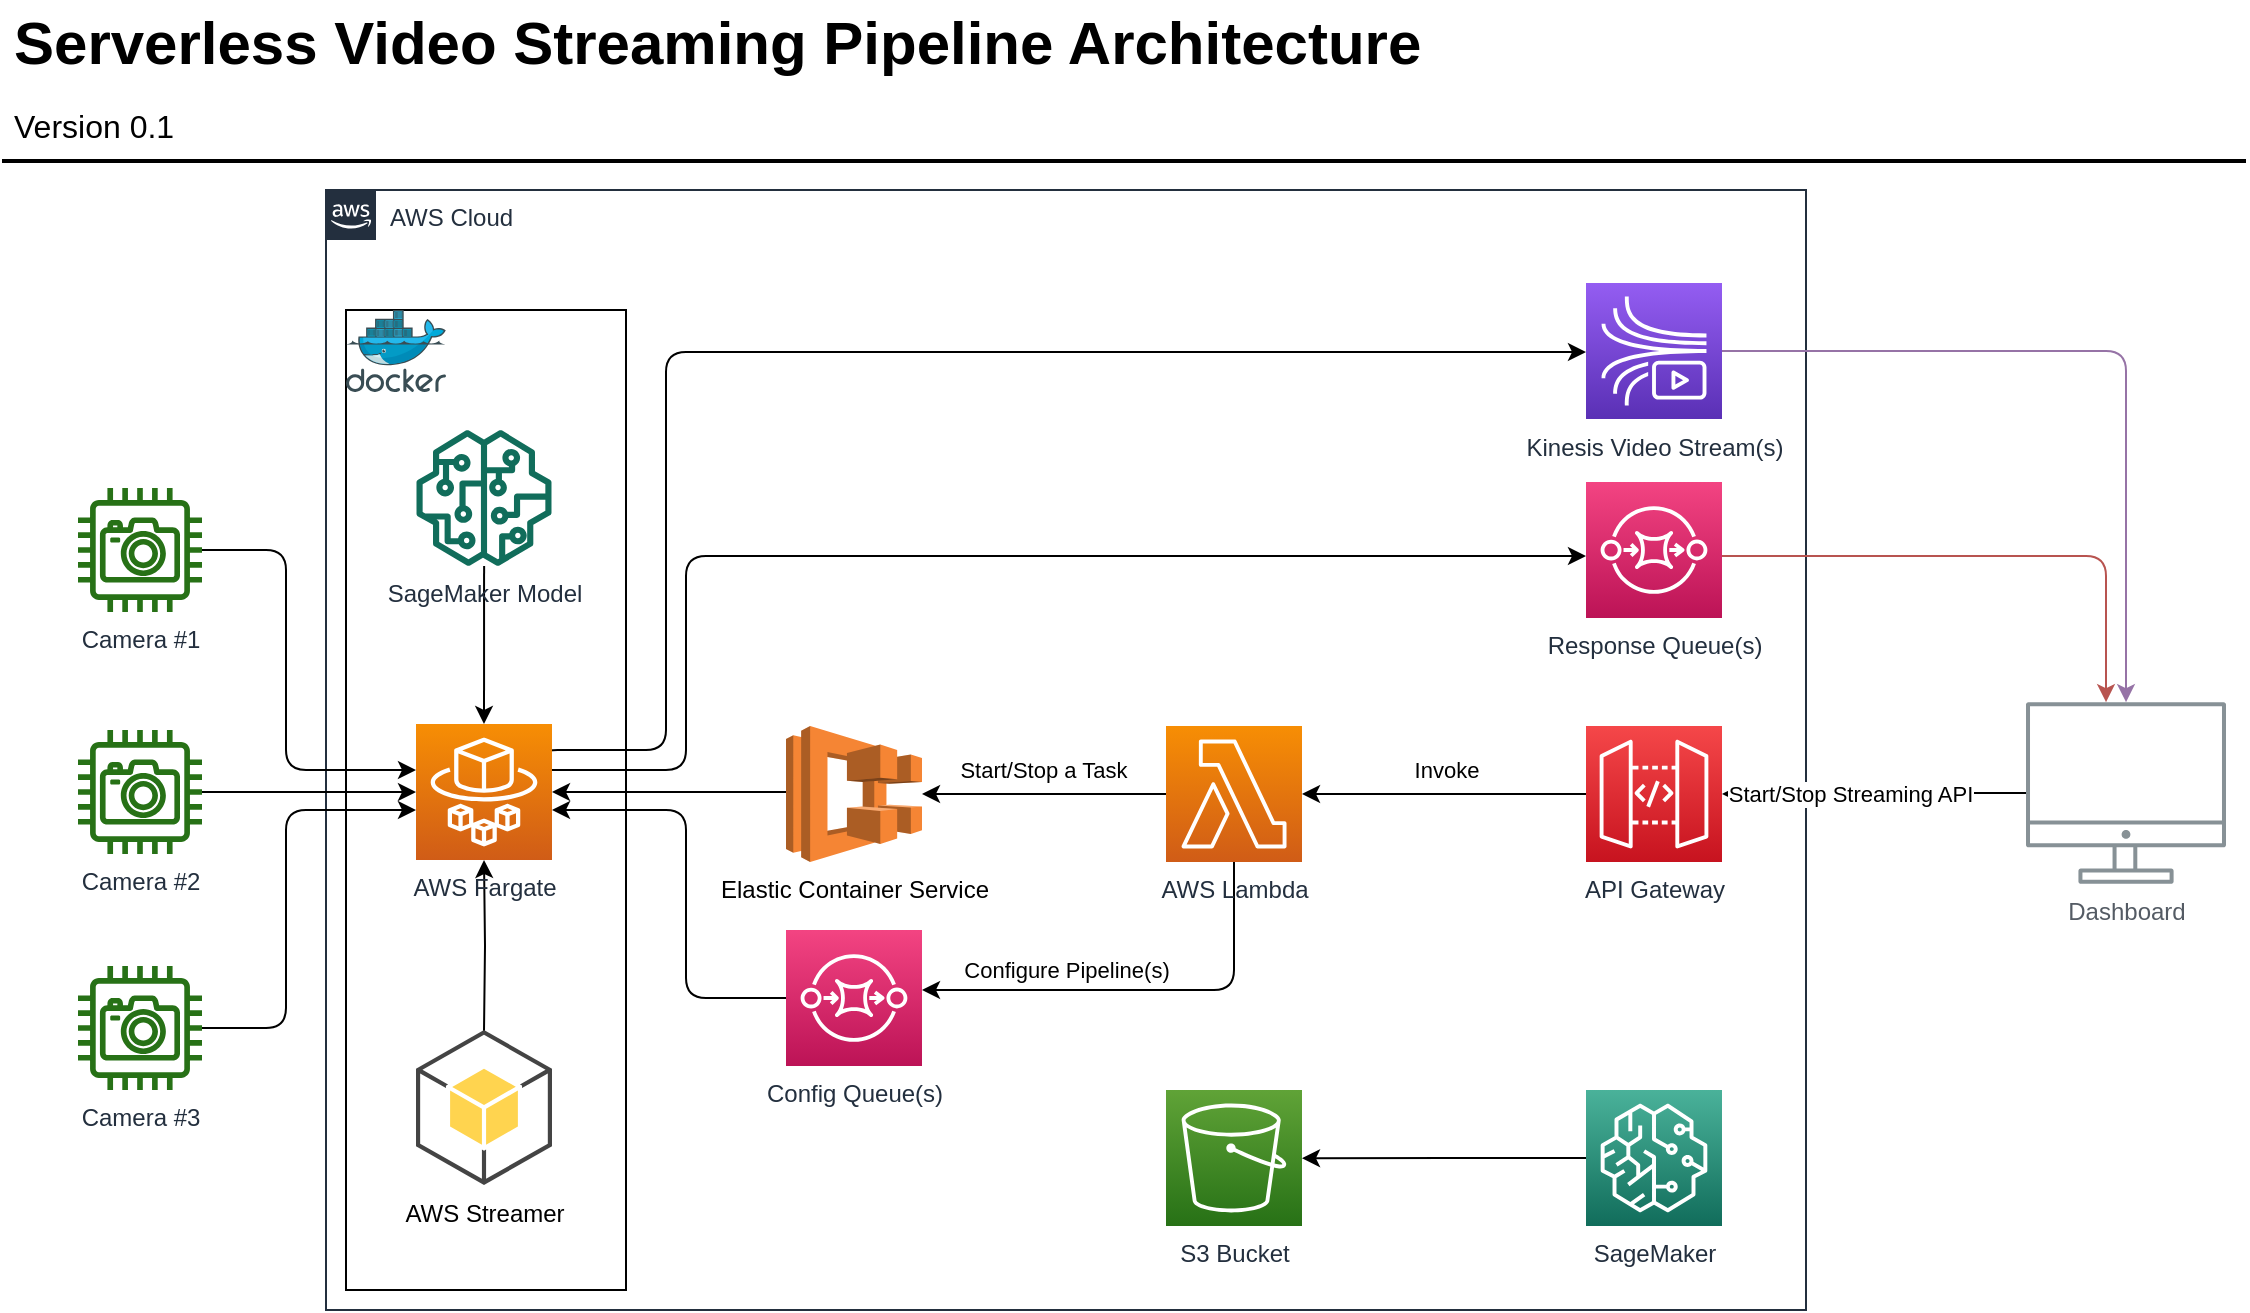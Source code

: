 <mxfile version="13.6.2" type="device"><diagram id="Ht1M8jgEwFfnCIfOTk4-" name="Page-1"><mxGraphModel dx="1106" dy="1003" grid="1" gridSize="10" guides="1" tooltips="1" connect="1" arrows="1" fold="1" page="1" pageScale="1" pageWidth="827" pageHeight="1169" math="0" shadow="0"><root><mxCell id="0"/><mxCell id="1" parent="0"/><mxCell id="vJnNNFSyfnh6BXuthSOY-5" value="" style="rounded=0;whiteSpace=wrap;html=1;fillColor=none;" parent="1" vertex="1"><mxGeometry x="180" y="220" width="140" height="490" as="geometry"/></mxCell><mxCell id="UEzPUAAOIrF-is8g5C7q-2" value="AWS Cloud" style="points=[[0,0],[0.25,0],[0.5,0],[0.75,0],[1,0],[1,0.25],[1,0.5],[1,0.75],[1,1],[0.75,1],[0.5,1],[0.25,1],[0,1],[0,0.75],[0,0.5],[0,0.25]];outlineConnect=0;gradientColor=none;html=1;whiteSpace=wrap;fontSize=12;fontStyle=0;shape=mxgraph.aws4.group;grIcon=mxgraph.aws4.group_aws_cloud_alt;strokeColor=#232F3E;fillColor=none;verticalAlign=top;align=left;spacingLeft=30;fontColor=#232F3E;dashed=0;" parent="1" vertex="1"><mxGeometry x="170" y="160" width="740" height="560" as="geometry"/></mxCell><mxCell id="-QjtrjUzRDEMRZ5MF8oH-47" value="Serverless Video Streaming Pipeline Architecture" style="text;html=1;resizable=0;points=[];autosize=1;align=left;verticalAlign=top;spacingTop=-4;fontSize=30;fontStyle=1" parent="1" vertex="1"><mxGeometry x="12" y="65.5" width="720" height="40" as="geometry"/></mxCell><mxCell id="-QjtrjUzRDEMRZ5MF8oH-48" value="Version 0.1" style="text;html=1;resizable=0;points=[];autosize=1;align=left;verticalAlign=top;spacingTop=-4;fontSize=16" parent="1" vertex="1"><mxGeometry x="12" y="115.5" width="100" height="20" as="geometry"/></mxCell><mxCell id="SCVMTBWpLvtzJIhz15lM-1" value="" style="line;strokeWidth=2;html=1;fontSize=14;" parent="1" vertex="1"><mxGeometry x="8" y="140.5" width="1122" height="10" as="geometry"/></mxCell><mxCell id="l3ugbpHC8TjfmJczKxd4-58" style="edgeStyle=orthogonalEdgeStyle;rounded=0;orthogonalLoop=1;jettySize=auto;html=1;" parent="1" source="l3ugbpHC8TjfmJczKxd4-2" edge="1"><mxGeometry relative="1" as="geometry"><mxPoint x="658" y="644.1" as="targetPoint"/></mxGeometry></mxCell><object label="SageMaker" SageMaker="" id="l3ugbpHC8TjfmJczKxd4-2"><mxCell style="outlineConnect=0;fontColor=#232F3E;gradientColor=#4AB29A;gradientDirection=north;fillColor=#116D5B;strokeColor=#ffffff;dashed=0;verticalLabelPosition=bottom;verticalAlign=top;align=center;html=1;fontSize=12;fontStyle=0;aspect=fixed;shape=mxgraph.aws4.resourceIcon;resIcon=mxgraph.aws4.sagemaker;" parent="1" vertex="1"><mxGeometry x="800" y="610" width="68" height="68" as="geometry"/></mxCell></object><mxCell id="l3ugbpHC8TjfmJczKxd4-29" style="edgeStyle=orthogonalEdgeStyle;rounded=1;orthogonalLoop=1;jettySize=auto;html=1;" parent="1" source="l3ugbpHC8TjfmJczKxd4-3" target="8Y_mjDsI8oF71UQUQWz0-1" edge="1"><mxGeometry relative="1" as="geometry"><mxPoint x="220" y="450" as="targetPoint"/><Array as="points"><mxPoint x="150" y="340"/><mxPoint x="150" y="450"/></Array></mxGeometry></mxCell><mxCell id="l3ugbpHC8TjfmJczKxd4-3" value="Camera #1" style="outlineConnect=0;fontColor=#232F3E;gradientColor=none;fillColor=#277116;strokeColor=none;dashed=0;verticalLabelPosition=bottom;verticalAlign=top;align=center;html=1;fontSize=12;fontStyle=0;aspect=fixed;pointerEvents=1;shape=mxgraph.aws4.camera;" parent="1" vertex="1"><mxGeometry x="46" y="309" width="62" height="62" as="geometry"/></mxCell><mxCell id="l3ugbpHC8TjfmJczKxd4-8" value="S3 Bucket" style="outlineConnect=0;fontColor=#232F3E;gradientColor=#60A337;gradientDirection=north;fillColor=#277116;strokeColor=#ffffff;dashed=0;verticalLabelPosition=bottom;verticalAlign=top;align=center;html=1;fontSize=12;fontStyle=0;aspect=fixed;shape=mxgraph.aws4.resourceIcon;resIcon=mxgraph.aws4.s3;" parent="1" vertex="1"><mxGeometry x="590" y="610" width="68" height="68" as="geometry"/></mxCell><mxCell id="l3ugbpHC8TjfmJczKxd4-52" style="edgeStyle=orthogonalEdgeStyle;rounded=0;orthogonalLoop=1;jettySize=auto;html=1;" parent="1" edge="1"><mxGeometry relative="1" as="geometry"><mxPoint x="1098" y="461" as="sourcePoint"/></mxGeometry></mxCell><mxCell id="l3ugbpHC8TjfmJczKxd4-28" style="edgeStyle=orthogonalEdgeStyle;rounded=0;orthogonalLoop=1;jettySize=auto;html=1;" parent="1" source="l3ugbpHC8TjfmJczKxd4-14" target="8Y_mjDsI8oF71UQUQWz0-1" edge="1"><mxGeometry relative="1" as="geometry"><mxPoint x="220" y="461" as="targetPoint"/></mxGeometry></mxCell><mxCell id="l3ugbpHC8TjfmJczKxd4-14" value="Camera #2" style="outlineConnect=0;fontColor=#232F3E;gradientColor=none;fillColor=#277116;strokeColor=none;dashed=0;verticalLabelPosition=bottom;verticalAlign=top;align=center;html=1;fontSize=12;fontStyle=0;aspect=fixed;pointerEvents=1;shape=mxgraph.aws4.camera;" parent="1" vertex="1"><mxGeometry x="46" y="430" width="62" height="62" as="geometry"/></mxCell><mxCell id="l3ugbpHC8TjfmJczKxd4-32" value="" style="edgeStyle=orthogonalEdgeStyle;rounded=1;orthogonalLoop=1;jettySize=auto;html=1;" parent="1" source="l3ugbpHC8TjfmJczKxd4-15" target="8Y_mjDsI8oF71UQUQWz0-1" edge="1"><mxGeometry relative="1" as="geometry"><mxPoint x="220" y="470" as="targetPoint"/><Array as="points"><mxPoint x="150" y="579"/><mxPoint x="150" y="470"/></Array></mxGeometry></mxCell><mxCell id="l3ugbpHC8TjfmJczKxd4-15" value="Camera #3" style="outlineConnect=0;fontColor=#232F3E;gradientColor=none;fillColor=#277116;strokeColor=none;dashed=0;verticalLabelPosition=bottom;verticalAlign=top;align=center;html=1;fontSize=12;fontStyle=0;aspect=fixed;pointerEvents=1;shape=mxgraph.aws4.camera;" parent="1" vertex="1"><mxGeometry x="46" y="548" width="62" height="62" as="geometry"/></mxCell><mxCell id="vJnNNFSyfnh6BXuthSOY-12" value="Start/Stop a Task&amp;nbsp;" style="edgeStyle=orthogonalEdgeStyle;rounded=1;orthogonalLoop=1;jettySize=auto;html=1;" parent="1" source="l3ugbpHC8TjfmJczKxd4-67" target="vJnNNFSyfnh6BXuthSOY-2" edge="1"><mxGeometry x="-0.014" y="-12" relative="1" as="geometry"><mxPoint as="offset"/></mxGeometry></mxCell><mxCell id="u4wIznmaoAiF7dlKH-Yv-2" value="Configure Pipeline(s)" style="edgeStyle=orthogonalEdgeStyle;rounded=1;orthogonalLoop=1;jettySize=auto;html=1;" parent="1" source="l3ugbpHC8TjfmJczKxd4-67" target="u4wIznmaoAiF7dlKH-Yv-1" edge="1"><mxGeometry x="0.345" y="-10" relative="1" as="geometry"><Array as="points"><mxPoint x="624" y="560"/></Array><mxPoint as="offset"/></mxGeometry></mxCell><mxCell id="l3ugbpHC8TjfmJczKxd4-67" value="AWS Lambda" style="outlineConnect=0;fontColor=#232F3E;gradientColor=#F78E04;gradientDirection=north;fillColor=#D05C17;strokeColor=#ffffff;dashed=0;verticalLabelPosition=bottom;verticalAlign=top;align=center;html=1;fontSize=12;fontStyle=0;aspect=fixed;shape=mxgraph.aws4.resourceIcon;resIcon=mxgraph.aws4.lambda;" parent="1" vertex="1"><mxGeometry x="590" y="428.0" width="68" height="68" as="geometry"/></mxCell><mxCell id="l3ugbpHC8TjfmJczKxd4-202" style="edgeStyle=orthogonalEdgeStyle;rounded=1;jumpStyle=arc;orthogonalLoop=1;jettySize=auto;html=1;strokeColor=#000000;" parent="1" source="l3ugbpHC8TjfmJczKxd4-1" target="8Y_mjDsI8oF71UQUQWz0-1" edge="1"><mxGeometry relative="1" as="geometry"><mxPoint x="249" y="432" as="targetPoint"/></mxGeometry></mxCell><mxCell id="l3ugbpHC8TjfmJczKxd4-1" value="SageMaker Model" style="outlineConnect=0;fontColor=#232F3E;gradientColor=none;fillColor=#116D5B;strokeColor=none;dashed=0;verticalLabelPosition=bottom;verticalAlign=top;align=center;html=1;fontSize=12;fontStyle=0;aspect=fixed;pointerEvents=1;shape=mxgraph.aws4.sagemaker_model;" parent="1" vertex="1"><mxGeometry x="215" y="280.0" width="68" height="68" as="geometry"/></mxCell><mxCell id="u4wIznmaoAiF7dlKH-Yv-6" style="edgeStyle=orthogonalEdgeStyle;rounded=1;orthogonalLoop=1;jettySize=auto;html=1;fillColor=#e1d5e7;strokeColor=#9673a6;" parent="1" source="6f_Ng7qhZYBj1-ux3YfP-1" target="l3ugbpHC8TjfmJczKxd4-88" edge="1"><mxGeometry relative="1" as="geometry"/></mxCell><mxCell id="6f_Ng7qhZYBj1-ux3YfP-1" value="Kinesis Video Stream(s)" style="outlineConnect=0;fontColor=#232F3E;gradientColor=#945DF2;gradientDirection=north;fillColor=#5A30B5;strokeColor=#ffffff;dashed=0;verticalLabelPosition=bottom;verticalAlign=top;align=center;html=1;fontSize=12;fontStyle=0;aspect=fixed;shape=mxgraph.aws4.resourceIcon;resIcon=mxgraph.aws4.kinesis_video_streams;" parent="1" vertex="1"><mxGeometry x="800" y="206.5" width="68" height="68" as="geometry"/></mxCell><mxCell id="vJnNNFSyfnh6BXuthSOY-10" value="Invoke" style="edgeStyle=orthogonalEdgeStyle;rounded=1;orthogonalLoop=1;jettySize=auto;html=1;" parent="1" source="F8nR14_zgIRidCDEqCTO-1" target="l3ugbpHC8TjfmJczKxd4-67" edge="1"><mxGeometry x="-0.014" y="-12" relative="1" as="geometry"><mxPoint as="offset"/></mxGeometry></mxCell><mxCell id="F8nR14_zgIRidCDEqCTO-1" value="API Gateway" style="outlineConnect=0;fontColor=#232F3E;gradientColor=#F54749;gradientDirection=north;fillColor=#C7131F;strokeColor=#ffffff;dashed=0;verticalLabelPosition=bottom;verticalAlign=top;align=center;html=1;fontSize=12;fontStyle=0;aspect=fixed;shape=mxgraph.aws4.resourceIcon;resIcon=mxgraph.aws4.api_gateway;" parent="1" vertex="1"><mxGeometry x="800" y="428.0" width="68" height="68" as="geometry"/></mxCell><mxCell id="fnL0mikmJN5iwgDnDFTr-12" style="edgeStyle=orthogonalEdgeStyle;rounded=0;orthogonalLoop=1;jettySize=auto;html=1;" parent="1" target="8Y_mjDsI8oF71UQUQWz0-1" edge="1"><mxGeometry relative="1" as="geometry"><mxPoint x="249" y="492" as="targetPoint"/><mxPoint x="249" y="580.7" as="sourcePoint"/></mxGeometry></mxCell><mxCell id="vJnNNFSyfnh6BXuthSOY-1" value="" style="aspect=fixed;html=1;points=[];align=center;image;fontSize=12;image=img/lib/mscae/Docker.svg;" parent="1" vertex="1"><mxGeometry x="180" y="220" width="50" height="41" as="geometry"/></mxCell><mxCell id="vJnNNFSyfnh6BXuthSOY-15" style="edgeStyle=orthogonalEdgeStyle;rounded=1;orthogonalLoop=1;jettySize=auto;html=1;" parent="1" source="vJnNNFSyfnh6BXuthSOY-2" target="8Y_mjDsI8oF71UQUQWz0-1" edge="1"><mxGeometry relative="1" as="geometry"><mxPoint x="275.75" y="461.5" as="targetPoint"/><Array as="points"><mxPoint x="360" y="461"/><mxPoint x="360" y="461"/></Array></mxGeometry></mxCell><mxCell id="vJnNNFSyfnh6BXuthSOY-2" value="Elastic Container Service" style="outlineConnect=0;dashed=0;verticalLabelPosition=bottom;verticalAlign=top;align=center;html=1;shape=mxgraph.aws3.ecs;fillColor=#F58534;gradientColor=none;" parent="1" vertex="1"><mxGeometry x="400" y="428" width="68" height="68" as="geometry"/></mxCell><mxCell id="vJnNNFSyfnh6BXuthSOY-17" value="" style="edgeStyle=orthogonalEdgeStyle;rounded=1;orthogonalLoop=1;jettySize=auto;html=1;" parent="1" target="6f_Ng7qhZYBj1-ux3YfP-1" edge="1"><mxGeometry x="0.264" y="11" relative="1" as="geometry"><Array as="points"><mxPoint x="276" y="440"/><mxPoint x="340" y="440"/><mxPoint x="340" y="241"/></Array><mxPoint x="275.75" y="450" as="sourcePoint"/><mxPoint as="offset"/></mxGeometry></mxCell><mxCell id="vJnNNFSyfnh6BXuthSOY-16" value="Start/Stop Streaming API" style="edgeStyle=orthogonalEdgeStyle;rounded=1;orthogonalLoop=1;jettySize=auto;html=1;" parent="1" source="l3ugbpHC8TjfmJczKxd4-88" target="F8nR14_zgIRidCDEqCTO-1" edge="1"><mxGeometry x="-0.003" y="-12" relative="1" as="geometry"><mxPoint as="offset"/></mxGeometry></mxCell><mxCell id="l3ugbpHC8TjfmJczKxd4-88" value="Dashboard" style="outlineConnect=0;gradientColor=none;fontColor=#545B64;strokeColor=none;fillColor=#879196;dashed=0;verticalLabelPosition=bottom;verticalAlign=top;align=center;html=1;fontSize=12;fontStyle=0;aspect=fixed;shape=mxgraph.aws4.illustration_desktop;pointerEvents=1;labelBackgroundColor=#ffffff;" parent="1" vertex="1"><mxGeometry x="1020" y="416" width="100" height="91" as="geometry"/></mxCell><mxCell id="u4wIznmaoAiF7dlKH-Yv-5" value="" style="edgeStyle=orthogonalEdgeStyle;rounded=1;orthogonalLoop=1;jettySize=auto;html=1;" parent="1" source="8Y_mjDsI8oF71UQUQWz0-1" target="u4wIznmaoAiF7dlKH-Yv-4" edge="1"><mxGeometry x="0.135" y="13" relative="1" as="geometry"><Array as="points"><mxPoint x="350" y="450"/><mxPoint x="350" y="343"/></Array><mxPoint as="offset"/></mxGeometry></mxCell><mxCell id="8Y_mjDsI8oF71UQUQWz0-1" value="AWS Fargate" style="outlineConnect=0;fontColor=#232F3E;gradientColor=#F78E04;gradientDirection=north;fillColor=#D05C17;strokeColor=#ffffff;dashed=0;verticalLabelPosition=bottom;verticalAlign=top;align=center;html=1;fontSize=12;fontStyle=0;aspect=fixed;shape=mxgraph.aws4.resourceIcon;resIcon=mxgraph.aws4.fargate;" parent="1" vertex="1"><mxGeometry x="215" y="427" width="68" height="68" as="geometry"/></mxCell><mxCell id="u4wIznmaoAiF7dlKH-Yv-3" style="edgeStyle=orthogonalEdgeStyle;rounded=1;orthogonalLoop=1;jettySize=auto;html=1;" parent="1" source="u4wIznmaoAiF7dlKH-Yv-1" target="8Y_mjDsI8oF71UQUQWz0-1" edge="1"><mxGeometry relative="1" as="geometry"><Array as="points"><mxPoint x="350" y="564"/><mxPoint x="350" y="470"/></Array></mxGeometry></mxCell><mxCell id="u4wIznmaoAiF7dlKH-Yv-1" value="Config Queue(s)" style="outlineConnect=0;fontColor=#232F3E;gradientColor=#F34482;gradientDirection=north;fillColor=#BC1356;strokeColor=#ffffff;dashed=0;verticalLabelPosition=bottom;verticalAlign=top;align=center;html=1;fontSize=12;fontStyle=0;aspect=fixed;shape=mxgraph.aws4.resourceIcon;resIcon=mxgraph.aws4.sqs;" parent="1" vertex="1"><mxGeometry x="400" y="530" width="68" height="68" as="geometry"/></mxCell><mxCell id="u4wIznmaoAiF7dlKH-Yv-7" style="edgeStyle=orthogonalEdgeStyle;rounded=1;orthogonalLoop=1;jettySize=auto;html=1;fillColor=#f8cecc;strokeColor=#b85450;" parent="1" source="u4wIznmaoAiF7dlKH-Yv-4" target="l3ugbpHC8TjfmJczKxd4-88" edge="1"><mxGeometry relative="1" as="geometry"><Array as="points"><mxPoint x="1060" y="343"/></Array></mxGeometry></mxCell><mxCell id="u4wIznmaoAiF7dlKH-Yv-4" value="Response Queue(s)" style="outlineConnect=0;fontColor=#232F3E;gradientColor=#F34482;gradientDirection=north;fillColor=#BC1356;strokeColor=#ffffff;dashed=0;verticalLabelPosition=bottom;verticalAlign=top;align=center;html=1;fontSize=12;fontStyle=0;aspect=fixed;shape=mxgraph.aws4.resourceIcon;resIcon=mxgraph.aws4.sqs;" parent="1" vertex="1"><mxGeometry x="800" y="306" width="68" height="68" as="geometry"/></mxCell><mxCell id="u4wIznmaoAiF7dlKH-Yv-8" value="AWS Streamer" style="outlineConnect=0;dashed=0;verticalLabelPosition=bottom;verticalAlign=top;align=center;html=1;shape=mxgraph.aws3.android;fillColor=#FFD44F;gradientColor=none;aspect=fixed;" parent="1" vertex="1"><mxGeometry x="215" y="580" width="68" height="77.53" as="geometry"/></mxCell></root></mxGraphModel></diagram></mxfile>